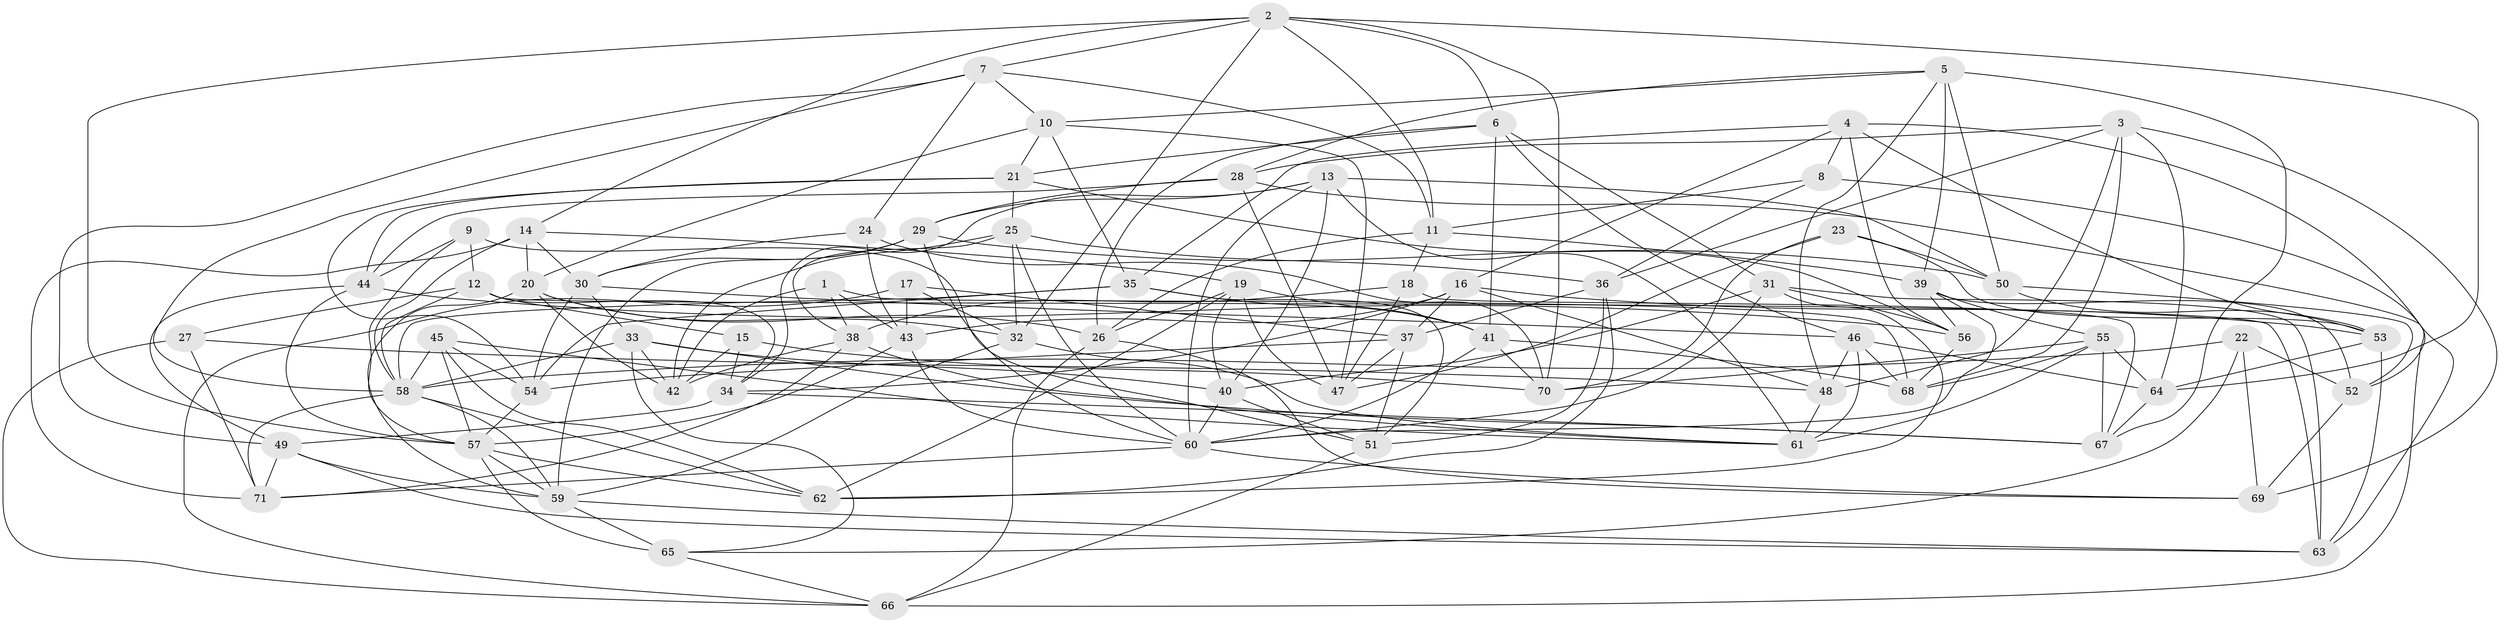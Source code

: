 // original degree distribution, {4: 1.0}
// Generated by graph-tools (version 1.1) at 2025/26/03/09/25 03:26:58]
// undirected, 71 vertices, 209 edges
graph export_dot {
graph [start="1"]
  node [color=gray90,style=filled];
  1;
  2;
  3;
  4;
  5;
  6;
  7;
  8;
  9;
  10;
  11;
  12;
  13;
  14;
  15;
  16;
  17;
  18;
  19;
  20;
  21;
  22;
  23;
  24;
  25;
  26;
  27;
  28;
  29;
  30;
  31;
  32;
  33;
  34;
  35;
  36;
  37;
  38;
  39;
  40;
  41;
  42;
  43;
  44;
  45;
  46;
  47;
  48;
  49;
  50;
  51;
  52;
  53;
  54;
  55;
  56;
  57;
  58;
  59;
  60;
  61;
  62;
  63;
  64;
  65;
  66;
  67;
  68;
  69;
  70;
  71;
  1 -- 38 [weight=1.0];
  1 -- 42 [weight=1.0];
  1 -- 43 [weight=1.0];
  1 -- 68 [weight=1.0];
  2 -- 6 [weight=1.0];
  2 -- 7 [weight=1.0];
  2 -- 11 [weight=1.0];
  2 -- 14 [weight=1.0];
  2 -- 32 [weight=1.0];
  2 -- 57 [weight=1.0];
  2 -- 64 [weight=1.0];
  2 -- 70 [weight=1.0];
  3 -- 28 [weight=1.0];
  3 -- 36 [weight=1.0];
  3 -- 48 [weight=1.0];
  3 -- 64 [weight=1.0];
  3 -- 68 [weight=1.0];
  3 -- 69 [weight=1.0];
  4 -- 8 [weight=1.0];
  4 -- 16 [weight=1.0];
  4 -- 35 [weight=1.0];
  4 -- 52 [weight=1.0];
  4 -- 53 [weight=1.0];
  4 -- 56 [weight=1.0];
  5 -- 10 [weight=1.0];
  5 -- 28 [weight=1.0];
  5 -- 39 [weight=1.0];
  5 -- 48 [weight=1.0];
  5 -- 50 [weight=1.0];
  5 -- 67 [weight=1.0];
  6 -- 21 [weight=1.0];
  6 -- 26 [weight=1.0];
  6 -- 31 [weight=1.0];
  6 -- 41 [weight=1.0];
  6 -- 46 [weight=1.0];
  7 -- 10 [weight=1.0];
  7 -- 11 [weight=1.0];
  7 -- 24 [weight=1.0];
  7 -- 49 [weight=1.0];
  7 -- 58 [weight=1.0];
  8 -- 11 [weight=1.0];
  8 -- 36 [weight=1.0];
  8 -- 63 [weight=1.0];
  9 -- 12 [weight=1.0];
  9 -- 44 [weight=1.0];
  9 -- 51 [weight=1.0];
  9 -- 57 [weight=1.0];
  10 -- 20 [weight=1.0];
  10 -- 21 [weight=1.0];
  10 -- 35 [weight=1.0];
  10 -- 47 [weight=1.0];
  11 -- 18 [weight=1.0];
  11 -- 26 [weight=1.0];
  11 -- 39 [weight=1.0];
  12 -- 15 [weight=1.0];
  12 -- 27 [weight=1.0];
  12 -- 34 [weight=1.0];
  12 -- 58 [weight=1.0];
  12 -- 63 [weight=1.0];
  13 -- 29 [weight=1.0];
  13 -- 34 [weight=1.0];
  13 -- 40 [weight=1.0];
  13 -- 50 [weight=1.0];
  13 -- 60 [weight=1.0];
  13 -- 61 [weight=1.0];
  14 -- 19 [weight=1.0];
  14 -- 20 [weight=1.0];
  14 -- 30 [weight=1.0];
  14 -- 58 [weight=1.0];
  14 -- 71 [weight=1.0];
  15 -- 34 [weight=1.0];
  15 -- 42 [weight=1.0];
  15 -- 70 [weight=1.0];
  16 -- 34 [weight=1.0];
  16 -- 37 [weight=1.0];
  16 -- 43 [weight=1.0];
  16 -- 48 [weight=1.0];
  16 -- 53 [weight=1.0];
  17 -- 32 [weight=1.0];
  17 -- 37 [weight=1.0];
  17 -- 43 [weight=1.0];
  17 -- 66 [weight=1.0];
  18 -- 38 [weight=1.0];
  18 -- 47 [weight=1.0];
  18 -- 67 [weight=1.0];
  19 -- 26 [weight=1.0];
  19 -- 40 [weight=1.0];
  19 -- 41 [weight=1.0];
  19 -- 47 [weight=1.0];
  19 -- 62 [weight=1.0];
  20 -- 26 [weight=1.0];
  20 -- 32 [weight=1.0];
  20 -- 42 [weight=1.0];
  20 -- 59 [weight=1.0];
  21 -- 25 [weight=1.0];
  21 -- 44 [weight=1.0];
  21 -- 54 [weight=1.0];
  21 -- 56 [weight=1.0];
  22 -- 52 [weight=1.0];
  22 -- 58 [weight=1.0];
  22 -- 65 [weight=1.0];
  22 -- 69 [weight=1.0];
  23 -- 47 [weight=1.0];
  23 -- 50 [weight=1.0];
  23 -- 53 [weight=1.0];
  23 -- 70 [weight=1.0];
  24 -- 30 [weight=1.0];
  24 -- 43 [weight=1.0];
  24 -- 70 [weight=1.0];
  25 -- 32 [weight=1.0];
  25 -- 36 [weight=1.0];
  25 -- 38 [weight=1.0];
  25 -- 42 [weight=1.0];
  25 -- 60 [weight=1.0];
  26 -- 66 [weight=1.0];
  26 -- 69 [weight=1.0];
  27 -- 48 [weight=1.0];
  27 -- 66 [weight=1.0];
  27 -- 71 [weight=1.0];
  28 -- 29 [weight=1.0];
  28 -- 44 [weight=1.0];
  28 -- 47 [weight=1.0];
  28 -- 66 [weight=1.0];
  29 -- 30 [weight=1.0];
  29 -- 50 [weight=1.0];
  29 -- 59 [weight=1.0];
  29 -- 60 [weight=1.0];
  30 -- 33 [weight=1.0];
  30 -- 46 [weight=1.0];
  30 -- 54 [weight=1.0];
  31 -- 40 [weight=1.0];
  31 -- 56 [weight=1.0];
  31 -- 60 [weight=1.0];
  31 -- 62 [weight=1.0];
  31 -- 63 [weight=1.0];
  32 -- 59 [weight=1.0];
  32 -- 61 [weight=1.0];
  33 -- 40 [weight=1.0];
  33 -- 42 [weight=1.0];
  33 -- 58 [weight=1.0];
  33 -- 65 [weight=1.0];
  33 -- 67 [weight=1.0];
  34 -- 49 [weight=1.0];
  34 -- 67 [weight=1.0];
  35 -- 41 [weight=1.0];
  35 -- 51 [weight=1.0];
  35 -- 54 [weight=1.0];
  35 -- 58 [weight=1.0];
  36 -- 37 [weight=1.0];
  36 -- 51 [weight=1.0];
  36 -- 62 [weight=1.0];
  37 -- 47 [weight=1.0];
  37 -- 51 [weight=1.0];
  37 -- 54 [weight=1.0];
  38 -- 42 [weight=1.0];
  38 -- 61 [weight=1.0];
  38 -- 71 [weight=1.0];
  39 -- 52 [weight=1.0];
  39 -- 55 [weight=1.0];
  39 -- 56 [weight=1.0];
  39 -- 60 [weight=1.0];
  40 -- 51 [weight=1.0];
  40 -- 60 [weight=1.0];
  41 -- 60 [weight=1.0];
  41 -- 68 [weight=1.0];
  41 -- 70 [weight=1.0];
  43 -- 57 [weight=1.0];
  43 -- 60 [weight=1.0];
  44 -- 49 [weight=1.0];
  44 -- 56 [weight=1.0];
  44 -- 57 [weight=1.0];
  45 -- 54 [weight=1.0];
  45 -- 57 [weight=1.0];
  45 -- 58 [weight=1.0];
  45 -- 61 [weight=2.0];
  45 -- 62 [weight=1.0];
  46 -- 48 [weight=1.0];
  46 -- 61 [weight=1.0];
  46 -- 64 [weight=1.0];
  46 -- 68 [weight=1.0];
  48 -- 61 [weight=1.0];
  49 -- 59 [weight=1.0];
  49 -- 63 [weight=1.0];
  49 -- 71 [weight=1.0];
  50 -- 52 [weight=1.0];
  50 -- 53 [weight=1.0];
  51 -- 66 [weight=1.0];
  52 -- 69 [weight=2.0];
  53 -- 63 [weight=1.0];
  53 -- 64 [weight=1.0];
  54 -- 57 [weight=1.0];
  55 -- 61 [weight=1.0];
  55 -- 64 [weight=1.0];
  55 -- 67 [weight=1.0];
  55 -- 68 [weight=1.0];
  55 -- 70 [weight=1.0];
  56 -- 68 [weight=1.0];
  57 -- 59 [weight=2.0];
  57 -- 62 [weight=1.0];
  57 -- 65 [weight=1.0];
  58 -- 59 [weight=1.0];
  58 -- 62 [weight=1.0];
  58 -- 71 [weight=1.0];
  59 -- 63 [weight=1.0];
  59 -- 65 [weight=2.0];
  60 -- 69 [weight=1.0];
  60 -- 71 [weight=1.0];
  64 -- 67 [weight=1.0];
  65 -- 66 [weight=1.0];
}
